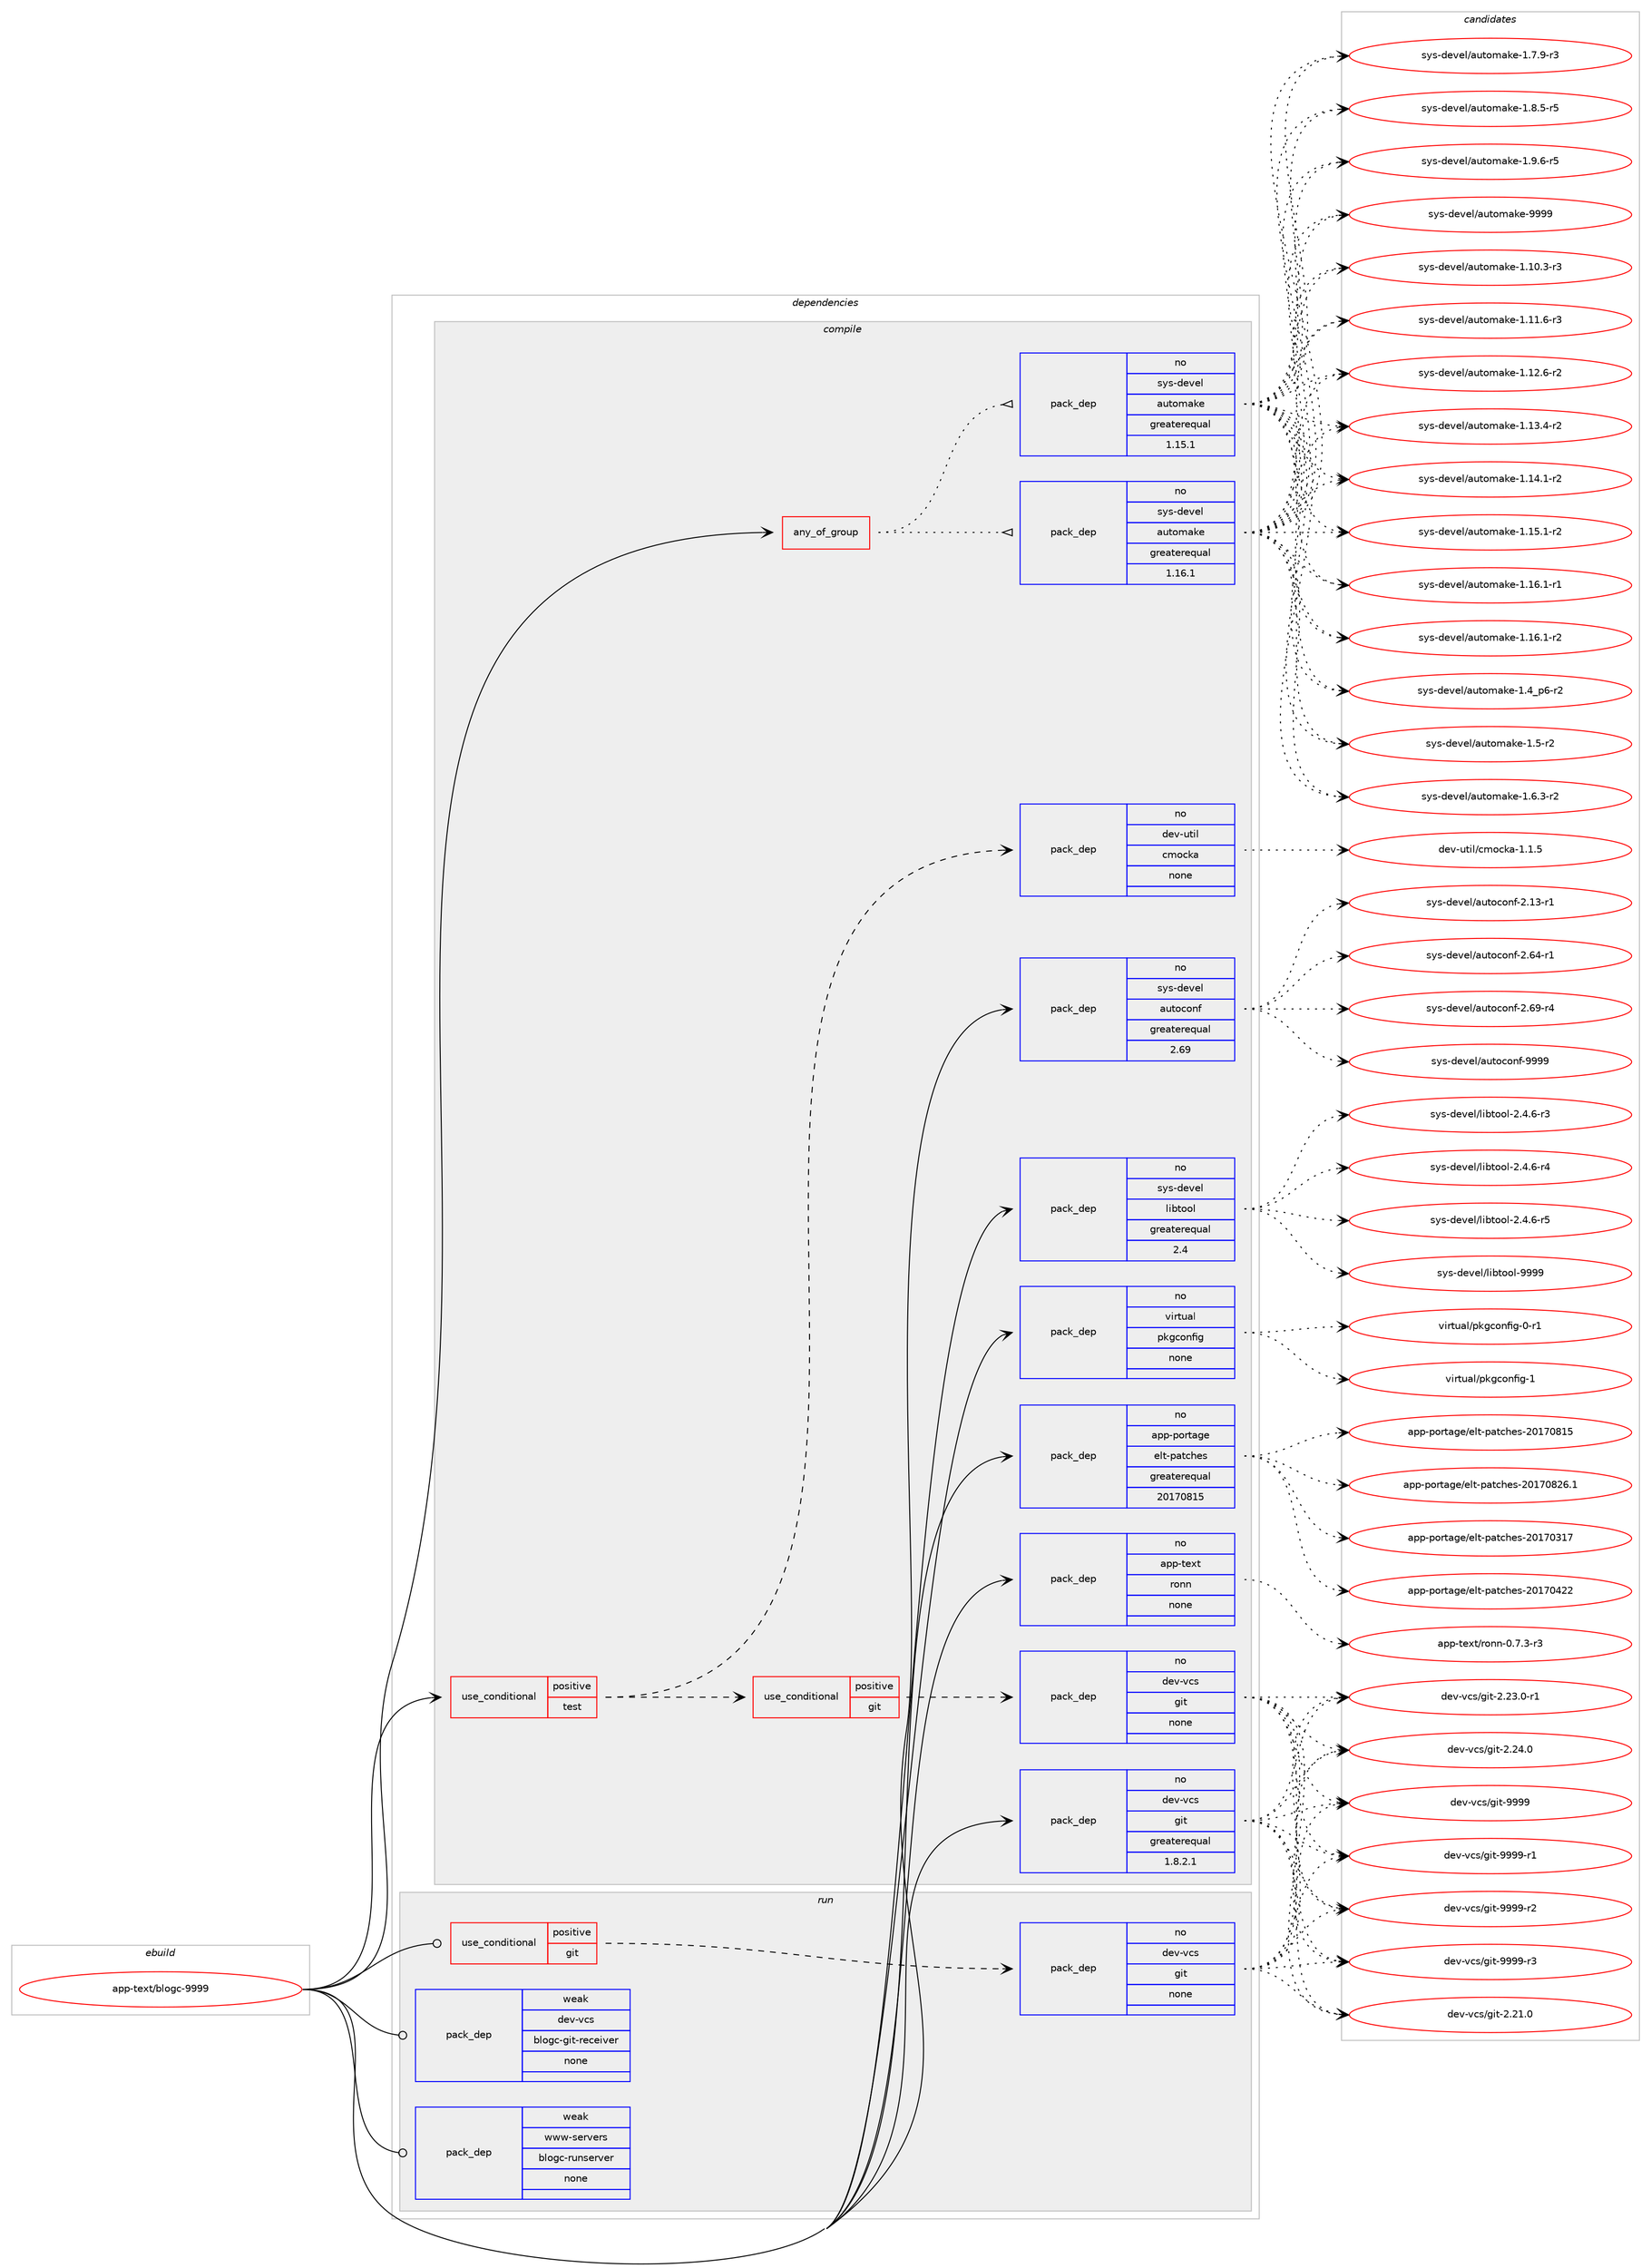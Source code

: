 digraph prolog {

# *************
# Graph options
# *************

newrank=true;
concentrate=true;
compound=true;
graph [rankdir=LR,fontname=Helvetica,fontsize=10,ranksep=1.5];#, ranksep=2.5, nodesep=0.2];
edge  [arrowhead=vee];
node  [fontname=Helvetica,fontsize=10];

# **********
# The ebuild
# **********

subgraph cluster_leftcol {
color=gray;
rank=same;
label=<<i>ebuild</i>>;
id [label="app-text/blogc-9999", color=red, width=4, href="../app-text/blogc-9999.svg"];
}

# ****************
# The dependencies
# ****************

subgraph cluster_midcol {
color=gray;
label=<<i>dependencies</i>>;
subgraph cluster_compile {
fillcolor="#eeeeee";
style=filled;
label=<<i>compile</i>>;
subgraph any8849 {
dependency507608 [label=<<TABLE BORDER="0" CELLBORDER="1" CELLSPACING="0" CELLPADDING="4"><TR><TD CELLPADDING="10">any_of_group</TD></TR></TABLE>>, shape=none, color=red];subgraph pack377253 {
dependency507609 [label=<<TABLE BORDER="0" CELLBORDER="1" CELLSPACING="0" CELLPADDING="4" WIDTH="220"><TR><TD ROWSPAN="6" CELLPADDING="30">pack_dep</TD></TR><TR><TD WIDTH="110">no</TD></TR><TR><TD>sys-devel</TD></TR><TR><TD>automake</TD></TR><TR><TD>greaterequal</TD></TR><TR><TD>1.16.1</TD></TR></TABLE>>, shape=none, color=blue];
}
dependency507608:e -> dependency507609:w [weight=20,style="dotted",arrowhead="oinv"];
subgraph pack377254 {
dependency507610 [label=<<TABLE BORDER="0" CELLBORDER="1" CELLSPACING="0" CELLPADDING="4" WIDTH="220"><TR><TD ROWSPAN="6" CELLPADDING="30">pack_dep</TD></TR><TR><TD WIDTH="110">no</TD></TR><TR><TD>sys-devel</TD></TR><TR><TD>automake</TD></TR><TR><TD>greaterequal</TD></TR><TR><TD>1.15.1</TD></TR></TABLE>>, shape=none, color=blue];
}
dependency507608:e -> dependency507610:w [weight=20,style="dotted",arrowhead="oinv"];
}
id:e -> dependency507608:w [weight=20,style="solid",arrowhead="vee"];
subgraph cond121182 {
dependency507611 [label=<<TABLE BORDER="0" CELLBORDER="1" CELLSPACING="0" CELLPADDING="4"><TR><TD ROWSPAN="3" CELLPADDING="10">use_conditional</TD></TR><TR><TD>positive</TD></TR><TR><TD>test</TD></TR></TABLE>>, shape=none, color=red];
subgraph cond121183 {
dependency507612 [label=<<TABLE BORDER="0" CELLBORDER="1" CELLSPACING="0" CELLPADDING="4"><TR><TD ROWSPAN="3" CELLPADDING="10">use_conditional</TD></TR><TR><TD>positive</TD></TR><TR><TD>git</TD></TR></TABLE>>, shape=none, color=red];
subgraph pack377255 {
dependency507613 [label=<<TABLE BORDER="0" CELLBORDER="1" CELLSPACING="0" CELLPADDING="4" WIDTH="220"><TR><TD ROWSPAN="6" CELLPADDING="30">pack_dep</TD></TR><TR><TD WIDTH="110">no</TD></TR><TR><TD>dev-vcs</TD></TR><TR><TD>git</TD></TR><TR><TD>none</TD></TR><TR><TD></TD></TR></TABLE>>, shape=none, color=blue];
}
dependency507612:e -> dependency507613:w [weight=20,style="dashed",arrowhead="vee"];
}
dependency507611:e -> dependency507612:w [weight=20,style="dashed",arrowhead="vee"];
subgraph pack377256 {
dependency507614 [label=<<TABLE BORDER="0" CELLBORDER="1" CELLSPACING="0" CELLPADDING="4" WIDTH="220"><TR><TD ROWSPAN="6" CELLPADDING="30">pack_dep</TD></TR><TR><TD WIDTH="110">no</TD></TR><TR><TD>dev-util</TD></TR><TR><TD>cmocka</TD></TR><TR><TD>none</TD></TR><TR><TD></TD></TR></TABLE>>, shape=none, color=blue];
}
dependency507611:e -> dependency507614:w [weight=20,style="dashed",arrowhead="vee"];
}
id:e -> dependency507611:w [weight=20,style="solid",arrowhead="vee"];
subgraph pack377257 {
dependency507615 [label=<<TABLE BORDER="0" CELLBORDER="1" CELLSPACING="0" CELLPADDING="4" WIDTH="220"><TR><TD ROWSPAN="6" CELLPADDING="30">pack_dep</TD></TR><TR><TD WIDTH="110">no</TD></TR><TR><TD>app-portage</TD></TR><TR><TD>elt-patches</TD></TR><TR><TD>greaterequal</TD></TR><TR><TD>20170815</TD></TR></TABLE>>, shape=none, color=blue];
}
id:e -> dependency507615:w [weight=20,style="solid",arrowhead="vee"];
subgraph pack377258 {
dependency507616 [label=<<TABLE BORDER="0" CELLBORDER="1" CELLSPACING="0" CELLPADDING="4" WIDTH="220"><TR><TD ROWSPAN="6" CELLPADDING="30">pack_dep</TD></TR><TR><TD WIDTH="110">no</TD></TR><TR><TD>app-text</TD></TR><TR><TD>ronn</TD></TR><TR><TD>none</TD></TR><TR><TD></TD></TR></TABLE>>, shape=none, color=blue];
}
id:e -> dependency507616:w [weight=20,style="solid",arrowhead="vee"];
subgraph pack377259 {
dependency507617 [label=<<TABLE BORDER="0" CELLBORDER="1" CELLSPACING="0" CELLPADDING="4" WIDTH="220"><TR><TD ROWSPAN="6" CELLPADDING="30">pack_dep</TD></TR><TR><TD WIDTH="110">no</TD></TR><TR><TD>dev-vcs</TD></TR><TR><TD>git</TD></TR><TR><TD>greaterequal</TD></TR><TR><TD>1.8.2.1</TD></TR></TABLE>>, shape=none, color=blue];
}
id:e -> dependency507617:w [weight=20,style="solid",arrowhead="vee"];
subgraph pack377260 {
dependency507618 [label=<<TABLE BORDER="0" CELLBORDER="1" CELLSPACING="0" CELLPADDING="4" WIDTH="220"><TR><TD ROWSPAN="6" CELLPADDING="30">pack_dep</TD></TR><TR><TD WIDTH="110">no</TD></TR><TR><TD>sys-devel</TD></TR><TR><TD>autoconf</TD></TR><TR><TD>greaterequal</TD></TR><TR><TD>2.69</TD></TR></TABLE>>, shape=none, color=blue];
}
id:e -> dependency507618:w [weight=20,style="solid",arrowhead="vee"];
subgraph pack377261 {
dependency507619 [label=<<TABLE BORDER="0" CELLBORDER="1" CELLSPACING="0" CELLPADDING="4" WIDTH="220"><TR><TD ROWSPAN="6" CELLPADDING="30">pack_dep</TD></TR><TR><TD WIDTH="110">no</TD></TR><TR><TD>sys-devel</TD></TR><TR><TD>libtool</TD></TR><TR><TD>greaterequal</TD></TR><TR><TD>2.4</TD></TR></TABLE>>, shape=none, color=blue];
}
id:e -> dependency507619:w [weight=20,style="solid",arrowhead="vee"];
subgraph pack377262 {
dependency507620 [label=<<TABLE BORDER="0" CELLBORDER="1" CELLSPACING="0" CELLPADDING="4" WIDTH="220"><TR><TD ROWSPAN="6" CELLPADDING="30">pack_dep</TD></TR><TR><TD WIDTH="110">no</TD></TR><TR><TD>virtual</TD></TR><TR><TD>pkgconfig</TD></TR><TR><TD>none</TD></TR><TR><TD></TD></TR></TABLE>>, shape=none, color=blue];
}
id:e -> dependency507620:w [weight=20,style="solid",arrowhead="vee"];
}
subgraph cluster_compileandrun {
fillcolor="#eeeeee";
style=filled;
label=<<i>compile and run</i>>;
}
subgraph cluster_run {
fillcolor="#eeeeee";
style=filled;
label=<<i>run</i>>;
subgraph cond121184 {
dependency507621 [label=<<TABLE BORDER="0" CELLBORDER="1" CELLSPACING="0" CELLPADDING="4"><TR><TD ROWSPAN="3" CELLPADDING="10">use_conditional</TD></TR><TR><TD>positive</TD></TR><TR><TD>git</TD></TR></TABLE>>, shape=none, color=red];
subgraph pack377263 {
dependency507622 [label=<<TABLE BORDER="0" CELLBORDER="1" CELLSPACING="0" CELLPADDING="4" WIDTH="220"><TR><TD ROWSPAN="6" CELLPADDING="30">pack_dep</TD></TR><TR><TD WIDTH="110">no</TD></TR><TR><TD>dev-vcs</TD></TR><TR><TD>git</TD></TR><TR><TD>none</TD></TR><TR><TD></TD></TR></TABLE>>, shape=none, color=blue];
}
dependency507621:e -> dependency507622:w [weight=20,style="dashed",arrowhead="vee"];
}
id:e -> dependency507621:w [weight=20,style="solid",arrowhead="odot"];
subgraph pack377264 {
dependency507623 [label=<<TABLE BORDER="0" CELLBORDER="1" CELLSPACING="0" CELLPADDING="4" WIDTH="220"><TR><TD ROWSPAN="6" CELLPADDING="30">pack_dep</TD></TR><TR><TD WIDTH="110">weak</TD></TR><TR><TD>dev-vcs</TD></TR><TR><TD>blogc-git-receiver</TD></TR><TR><TD>none</TD></TR><TR><TD></TD></TR></TABLE>>, shape=none, color=blue];
}
id:e -> dependency507623:w [weight=20,style="solid",arrowhead="odot"];
subgraph pack377265 {
dependency507624 [label=<<TABLE BORDER="0" CELLBORDER="1" CELLSPACING="0" CELLPADDING="4" WIDTH="220"><TR><TD ROWSPAN="6" CELLPADDING="30">pack_dep</TD></TR><TR><TD WIDTH="110">weak</TD></TR><TR><TD>www-servers</TD></TR><TR><TD>blogc-runserver</TD></TR><TR><TD>none</TD></TR><TR><TD></TD></TR></TABLE>>, shape=none, color=blue];
}
id:e -> dependency507624:w [weight=20,style="solid",arrowhead="odot"];
}
}

# **************
# The candidates
# **************

subgraph cluster_choices {
rank=same;
color=gray;
label=<<i>candidates</i>>;

subgraph choice377253 {
color=black;
nodesep=1;
choice11512111545100101118101108479711711611110997107101454946494846514511451 [label="sys-devel/automake-1.10.3-r3", color=red, width=4,href="../sys-devel/automake-1.10.3-r3.svg"];
choice11512111545100101118101108479711711611110997107101454946494946544511451 [label="sys-devel/automake-1.11.6-r3", color=red, width=4,href="../sys-devel/automake-1.11.6-r3.svg"];
choice11512111545100101118101108479711711611110997107101454946495046544511450 [label="sys-devel/automake-1.12.6-r2", color=red, width=4,href="../sys-devel/automake-1.12.6-r2.svg"];
choice11512111545100101118101108479711711611110997107101454946495146524511450 [label="sys-devel/automake-1.13.4-r2", color=red, width=4,href="../sys-devel/automake-1.13.4-r2.svg"];
choice11512111545100101118101108479711711611110997107101454946495246494511450 [label="sys-devel/automake-1.14.1-r2", color=red, width=4,href="../sys-devel/automake-1.14.1-r2.svg"];
choice11512111545100101118101108479711711611110997107101454946495346494511450 [label="sys-devel/automake-1.15.1-r2", color=red, width=4,href="../sys-devel/automake-1.15.1-r2.svg"];
choice11512111545100101118101108479711711611110997107101454946495446494511449 [label="sys-devel/automake-1.16.1-r1", color=red, width=4,href="../sys-devel/automake-1.16.1-r1.svg"];
choice11512111545100101118101108479711711611110997107101454946495446494511450 [label="sys-devel/automake-1.16.1-r2", color=red, width=4,href="../sys-devel/automake-1.16.1-r2.svg"];
choice115121115451001011181011084797117116111109971071014549465295112544511450 [label="sys-devel/automake-1.4_p6-r2", color=red, width=4,href="../sys-devel/automake-1.4_p6-r2.svg"];
choice11512111545100101118101108479711711611110997107101454946534511450 [label="sys-devel/automake-1.5-r2", color=red, width=4,href="../sys-devel/automake-1.5-r2.svg"];
choice115121115451001011181011084797117116111109971071014549465446514511450 [label="sys-devel/automake-1.6.3-r2", color=red, width=4,href="../sys-devel/automake-1.6.3-r2.svg"];
choice115121115451001011181011084797117116111109971071014549465546574511451 [label="sys-devel/automake-1.7.9-r3", color=red, width=4,href="../sys-devel/automake-1.7.9-r3.svg"];
choice115121115451001011181011084797117116111109971071014549465646534511453 [label="sys-devel/automake-1.8.5-r5", color=red, width=4,href="../sys-devel/automake-1.8.5-r5.svg"];
choice115121115451001011181011084797117116111109971071014549465746544511453 [label="sys-devel/automake-1.9.6-r5", color=red, width=4,href="../sys-devel/automake-1.9.6-r5.svg"];
choice115121115451001011181011084797117116111109971071014557575757 [label="sys-devel/automake-9999", color=red, width=4,href="../sys-devel/automake-9999.svg"];
dependency507609:e -> choice11512111545100101118101108479711711611110997107101454946494846514511451:w [style=dotted,weight="100"];
dependency507609:e -> choice11512111545100101118101108479711711611110997107101454946494946544511451:w [style=dotted,weight="100"];
dependency507609:e -> choice11512111545100101118101108479711711611110997107101454946495046544511450:w [style=dotted,weight="100"];
dependency507609:e -> choice11512111545100101118101108479711711611110997107101454946495146524511450:w [style=dotted,weight="100"];
dependency507609:e -> choice11512111545100101118101108479711711611110997107101454946495246494511450:w [style=dotted,weight="100"];
dependency507609:e -> choice11512111545100101118101108479711711611110997107101454946495346494511450:w [style=dotted,weight="100"];
dependency507609:e -> choice11512111545100101118101108479711711611110997107101454946495446494511449:w [style=dotted,weight="100"];
dependency507609:e -> choice11512111545100101118101108479711711611110997107101454946495446494511450:w [style=dotted,weight="100"];
dependency507609:e -> choice115121115451001011181011084797117116111109971071014549465295112544511450:w [style=dotted,weight="100"];
dependency507609:e -> choice11512111545100101118101108479711711611110997107101454946534511450:w [style=dotted,weight="100"];
dependency507609:e -> choice115121115451001011181011084797117116111109971071014549465446514511450:w [style=dotted,weight="100"];
dependency507609:e -> choice115121115451001011181011084797117116111109971071014549465546574511451:w [style=dotted,weight="100"];
dependency507609:e -> choice115121115451001011181011084797117116111109971071014549465646534511453:w [style=dotted,weight="100"];
dependency507609:e -> choice115121115451001011181011084797117116111109971071014549465746544511453:w [style=dotted,weight="100"];
dependency507609:e -> choice115121115451001011181011084797117116111109971071014557575757:w [style=dotted,weight="100"];
}
subgraph choice377254 {
color=black;
nodesep=1;
choice11512111545100101118101108479711711611110997107101454946494846514511451 [label="sys-devel/automake-1.10.3-r3", color=red, width=4,href="../sys-devel/automake-1.10.3-r3.svg"];
choice11512111545100101118101108479711711611110997107101454946494946544511451 [label="sys-devel/automake-1.11.6-r3", color=red, width=4,href="../sys-devel/automake-1.11.6-r3.svg"];
choice11512111545100101118101108479711711611110997107101454946495046544511450 [label="sys-devel/automake-1.12.6-r2", color=red, width=4,href="../sys-devel/automake-1.12.6-r2.svg"];
choice11512111545100101118101108479711711611110997107101454946495146524511450 [label="sys-devel/automake-1.13.4-r2", color=red, width=4,href="../sys-devel/automake-1.13.4-r2.svg"];
choice11512111545100101118101108479711711611110997107101454946495246494511450 [label="sys-devel/automake-1.14.1-r2", color=red, width=4,href="../sys-devel/automake-1.14.1-r2.svg"];
choice11512111545100101118101108479711711611110997107101454946495346494511450 [label="sys-devel/automake-1.15.1-r2", color=red, width=4,href="../sys-devel/automake-1.15.1-r2.svg"];
choice11512111545100101118101108479711711611110997107101454946495446494511449 [label="sys-devel/automake-1.16.1-r1", color=red, width=4,href="../sys-devel/automake-1.16.1-r1.svg"];
choice11512111545100101118101108479711711611110997107101454946495446494511450 [label="sys-devel/automake-1.16.1-r2", color=red, width=4,href="../sys-devel/automake-1.16.1-r2.svg"];
choice115121115451001011181011084797117116111109971071014549465295112544511450 [label="sys-devel/automake-1.4_p6-r2", color=red, width=4,href="../sys-devel/automake-1.4_p6-r2.svg"];
choice11512111545100101118101108479711711611110997107101454946534511450 [label="sys-devel/automake-1.5-r2", color=red, width=4,href="../sys-devel/automake-1.5-r2.svg"];
choice115121115451001011181011084797117116111109971071014549465446514511450 [label="sys-devel/automake-1.6.3-r2", color=red, width=4,href="../sys-devel/automake-1.6.3-r2.svg"];
choice115121115451001011181011084797117116111109971071014549465546574511451 [label="sys-devel/automake-1.7.9-r3", color=red, width=4,href="../sys-devel/automake-1.7.9-r3.svg"];
choice115121115451001011181011084797117116111109971071014549465646534511453 [label="sys-devel/automake-1.8.5-r5", color=red, width=4,href="../sys-devel/automake-1.8.5-r5.svg"];
choice115121115451001011181011084797117116111109971071014549465746544511453 [label="sys-devel/automake-1.9.6-r5", color=red, width=4,href="../sys-devel/automake-1.9.6-r5.svg"];
choice115121115451001011181011084797117116111109971071014557575757 [label="sys-devel/automake-9999", color=red, width=4,href="../sys-devel/automake-9999.svg"];
dependency507610:e -> choice11512111545100101118101108479711711611110997107101454946494846514511451:w [style=dotted,weight="100"];
dependency507610:e -> choice11512111545100101118101108479711711611110997107101454946494946544511451:w [style=dotted,weight="100"];
dependency507610:e -> choice11512111545100101118101108479711711611110997107101454946495046544511450:w [style=dotted,weight="100"];
dependency507610:e -> choice11512111545100101118101108479711711611110997107101454946495146524511450:w [style=dotted,weight="100"];
dependency507610:e -> choice11512111545100101118101108479711711611110997107101454946495246494511450:w [style=dotted,weight="100"];
dependency507610:e -> choice11512111545100101118101108479711711611110997107101454946495346494511450:w [style=dotted,weight="100"];
dependency507610:e -> choice11512111545100101118101108479711711611110997107101454946495446494511449:w [style=dotted,weight="100"];
dependency507610:e -> choice11512111545100101118101108479711711611110997107101454946495446494511450:w [style=dotted,weight="100"];
dependency507610:e -> choice115121115451001011181011084797117116111109971071014549465295112544511450:w [style=dotted,weight="100"];
dependency507610:e -> choice11512111545100101118101108479711711611110997107101454946534511450:w [style=dotted,weight="100"];
dependency507610:e -> choice115121115451001011181011084797117116111109971071014549465446514511450:w [style=dotted,weight="100"];
dependency507610:e -> choice115121115451001011181011084797117116111109971071014549465546574511451:w [style=dotted,weight="100"];
dependency507610:e -> choice115121115451001011181011084797117116111109971071014549465646534511453:w [style=dotted,weight="100"];
dependency507610:e -> choice115121115451001011181011084797117116111109971071014549465746544511453:w [style=dotted,weight="100"];
dependency507610:e -> choice115121115451001011181011084797117116111109971071014557575757:w [style=dotted,weight="100"];
}
subgraph choice377255 {
color=black;
nodesep=1;
choice10010111845118991154710310511645504650494648 [label="dev-vcs/git-2.21.0", color=red, width=4,href="../dev-vcs/git-2.21.0.svg"];
choice100101118451189911547103105116455046505146484511449 [label="dev-vcs/git-2.23.0-r1", color=red, width=4,href="../dev-vcs/git-2.23.0-r1.svg"];
choice10010111845118991154710310511645504650524648 [label="dev-vcs/git-2.24.0", color=red, width=4,href="../dev-vcs/git-2.24.0.svg"];
choice1001011184511899115471031051164557575757 [label="dev-vcs/git-9999", color=red, width=4,href="../dev-vcs/git-9999.svg"];
choice10010111845118991154710310511645575757574511449 [label="dev-vcs/git-9999-r1", color=red, width=4,href="../dev-vcs/git-9999-r1.svg"];
choice10010111845118991154710310511645575757574511450 [label="dev-vcs/git-9999-r2", color=red, width=4,href="../dev-vcs/git-9999-r2.svg"];
choice10010111845118991154710310511645575757574511451 [label="dev-vcs/git-9999-r3", color=red, width=4,href="../dev-vcs/git-9999-r3.svg"];
dependency507613:e -> choice10010111845118991154710310511645504650494648:w [style=dotted,weight="100"];
dependency507613:e -> choice100101118451189911547103105116455046505146484511449:w [style=dotted,weight="100"];
dependency507613:e -> choice10010111845118991154710310511645504650524648:w [style=dotted,weight="100"];
dependency507613:e -> choice1001011184511899115471031051164557575757:w [style=dotted,weight="100"];
dependency507613:e -> choice10010111845118991154710310511645575757574511449:w [style=dotted,weight="100"];
dependency507613:e -> choice10010111845118991154710310511645575757574511450:w [style=dotted,weight="100"];
dependency507613:e -> choice10010111845118991154710310511645575757574511451:w [style=dotted,weight="100"];
}
subgraph choice377256 {
color=black;
nodesep=1;
choice1001011184511711610510847991091119910797454946494653 [label="dev-util/cmocka-1.1.5", color=red, width=4,href="../dev-util/cmocka-1.1.5.svg"];
dependency507614:e -> choice1001011184511711610510847991091119910797454946494653:w [style=dotted,weight="100"];
}
subgraph choice377257 {
color=black;
nodesep=1;
choice97112112451121111141169710310147101108116451129711699104101115455048495548514955 [label="app-portage/elt-patches-20170317", color=red, width=4,href="../app-portage/elt-patches-20170317.svg"];
choice97112112451121111141169710310147101108116451129711699104101115455048495548525050 [label="app-portage/elt-patches-20170422", color=red, width=4,href="../app-portage/elt-patches-20170422.svg"];
choice97112112451121111141169710310147101108116451129711699104101115455048495548564953 [label="app-portage/elt-patches-20170815", color=red, width=4,href="../app-portage/elt-patches-20170815.svg"];
choice971121124511211111411697103101471011081164511297116991041011154550484955485650544649 [label="app-portage/elt-patches-20170826.1", color=red, width=4,href="../app-portage/elt-patches-20170826.1.svg"];
dependency507615:e -> choice97112112451121111141169710310147101108116451129711699104101115455048495548514955:w [style=dotted,weight="100"];
dependency507615:e -> choice97112112451121111141169710310147101108116451129711699104101115455048495548525050:w [style=dotted,weight="100"];
dependency507615:e -> choice97112112451121111141169710310147101108116451129711699104101115455048495548564953:w [style=dotted,weight="100"];
dependency507615:e -> choice971121124511211111411697103101471011081164511297116991041011154550484955485650544649:w [style=dotted,weight="100"];
}
subgraph choice377258 {
color=black;
nodesep=1;
choice9711211245116101120116471141111101104548465546514511451 [label="app-text/ronn-0.7.3-r3", color=red, width=4,href="../app-text/ronn-0.7.3-r3.svg"];
dependency507616:e -> choice9711211245116101120116471141111101104548465546514511451:w [style=dotted,weight="100"];
}
subgraph choice377259 {
color=black;
nodesep=1;
choice10010111845118991154710310511645504650494648 [label="dev-vcs/git-2.21.0", color=red, width=4,href="../dev-vcs/git-2.21.0.svg"];
choice100101118451189911547103105116455046505146484511449 [label="dev-vcs/git-2.23.0-r1", color=red, width=4,href="../dev-vcs/git-2.23.0-r1.svg"];
choice10010111845118991154710310511645504650524648 [label="dev-vcs/git-2.24.0", color=red, width=4,href="../dev-vcs/git-2.24.0.svg"];
choice1001011184511899115471031051164557575757 [label="dev-vcs/git-9999", color=red, width=4,href="../dev-vcs/git-9999.svg"];
choice10010111845118991154710310511645575757574511449 [label="dev-vcs/git-9999-r1", color=red, width=4,href="../dev-vcs/git-9999-r1.svg"];
choice10010111845118991154710310511645575757574511450 [label="dev-vcs/git-9999-r2", color=red, width=4,href="../dev-vcs/git-9999-r2.svg"];
choice10010111845118991154710310511645575757574511451 [label="dev-vcs/git-9999-r3", color=red, width=4,href="../dev-vcs/git-9999-r3.svg"];
dependency507617:e -> choice10010111845118991154710310511645504650494648:w [style=dotted,weight="100"];
dependency507617:e -> choice100101118451189911547103105116455046505146484511449:w [style=dotted,weight="100"];
dependency507617:e -> choice10010111845118991154710310511645504650524648:w [style=dotted,weight="100"];
dependency507617:e -> choice1001011184511899115471031051164557575757:w [style=dotted,weight="100"];
dependency507617:e -> choice10010111845118991154710310511645575757574511449:w [style=dotted,weight="100"];
dependency507617:e -> choice10010111845118991154710310511645575757574511450:w [style=dotted,weight="100"];
dependency507617:e -> choice10010111845118991154710310511645575757574511451:w [style=dotted,weight="100"];
}
subgraph choice377260 {
color=black;
nodesep=1;
choice1151211154510010111810110847971171161119911111010245504649514511449 [label="sys-devel/autoconf-2.13-r1", color=red, width=4,href="../sys-devel/autoconf-2.13-r1.svg"];
choice1151211154510010111810110847971171161119911111010245504654524511449 [label="sys-devel/autoconf-2.64-r1", color=red, width=4,href="../sys-devel/autoconf-2.64-r1.svg"];
choice1151211154510010111810110847971171161119911111010245504654574511452 [label="sys-devel/autoconf-2.69-r4", color=red, width=4,href="../sys-devel/autoconf-2.69-r4.svg"];
choice115121115451001011181011084797117116111991111101024557575757 [label="sys-devel/autoconf-9999", color=red, width=4,href="../sys-devel/autoconf-9999.svg"];
dependency507618:e -> choice1151211154510010111810110847971171161119911111010245504649514511449:w [style=dotted,weight="100"];
dependency507618:e -> choice1151211154510010111810110847971171161119911111010245504654524511449:w [style=dotted,weight="100"];
dependency507618:e -> choice1151211154510010111810110847971171161119911111010245504654574511452:w [style=dotted,weight="100"];
dependency507618:e -> choice115121115451001011181011084797117116111991111101024557575757:w [style=dotted,weight="100"];
}
subgraph choice377261 {
color=black;
nodesep=1;
choice1151211154510010111810110847108105981161111111084550465246544511451 [label="sys-devel/libtool-2.4.6-r3", color=red, width=4,href="../sys-devel/libtool-2.4.6-r3.svg"];
choice1151211154510010111810110847108105981161111111084550465246544511452 [label="sys-devel/libtool-2.4.6-r4", color=red, width=4,href="../sys-devel/libtool-2.4.6-r4.svg"];
choice1151211154510010111810110847108105981161111111084550465246544511453 [label="sys-devel/libtool-2.4.6-r5", color=red, width=4,href="../sys-devel/libtool-2.4.6-r5.svg"];
choice1151211154510010111810110847108105981161111111084557575757 [label="sys-devel/libtool-9999", color=red, width=4,href="../sys-devel/libtool-9999.svg"];
dependency507619:e -> choice1151211154510010111810110847108105981161111111084550465246544511451:w [style=dotted,weight="100"];
dependency507619:e -> choice1151211154510010111810110847108105981161111111084550465246544511452:w [style=dotted,weight="100"];
dependency507619:e -> choice1151211154510010111810110847108105981161111111084550465246544511453:w [style=dotted,weight="100"];
dependency507619:e -> choice1151211154510010111810110847108105981161111111084557575757:w [style=dotted,weight="100"];
}
subgraph choice377262 {
color=black;
nodesep=1;
choice11810511411611797108471121071039911111010210510345484511449 [label="virtual/pkgconfig-0-r1", color=red, width=4,href="../virtual/pkgconfig-0-r1.svg"];
choice1181051141161179710847112107103991111101021051034549 [label="virtual/pkgconfig-1", color=red, width=4,href="../virtual/pkgconfig-1.svg"];
dependency507620:e -> choice11810511411611797108471121071039911111010210510345484511449:w [style=dotted,weight="100"];
dependency507620:e -> choice1181051141161179710847112107103991111101021051034549:w [style=dotted,weight="100"];
}
subgraph choice377263 {
color=black;
nodesep=1;
choice10010111845118991154710310511645504650494648 [label="dev-vcs/git-2.21.0", color=red, width=4,href="../dev-vcs/git-2.21.0.svg"];
choice100101118451189911547103105116455046505146484511449 [label="dev-vcs/git-2.23.0-r1", color=red, width=4,href="../dev-vcs/git-2.23.0-r1.svg"];
choice10010111845118991154710310511645504650524648 [label="dev-vcs/git-2.24.0", color=red, width=4,href="../dev-vcs/git-2.24.0.svg"];
choice1001011184511899115471031051164557575757 [label="dev-vcs/git-9999", color=red, width=4,href="../dev-vcs/git-9999.svg"];
choice10010111845118991154710310511645575757574511449 [label="dev-vcs/git-9999-r1", color=red, width=4,href="../dev-vcs/git-9999-r1.svg"];
choice10010111845118991154710310511645575757574511450 [label="dev-vcs/git-9999-r2", color=red, width=4,href="../dev-vcs/git-9999-r2.svg"];
choice10010111845118991154710310511645575757574511451 [label="dev-vcs/git-9999-r3", color=red, width=4,href="../dev-vcs/git-9999-r3.svg"];
dependency507622:e -> choice10010111845118991154710310511645504650494648:w [style=dotted,weight="100"];
dependency507622:e -> choice100101118451189911547103105116455046505146484511449:w [style=dotted,weight="100"];
dependency507622:e -> choice10010111845118991154710310511645504650524648:w [style=dotted,weight="100"];
dependency507622:e -> choice1001011184511899115471031051164557575757:w [style=dotted,weight="100"];
dependency507622:e -> choice10010111845118991154710310511645575757574511449:w [style=dotted,weight="100"];
dependency507622:e -> choice10010111845118991154710310511645575757574511450:w [style=dotted,weight="100"];
dependency507622:e -> choice10010111845118991154710310511645575757574511451:w [style=dotted,weight="100"];
}
subgraph choice377264 {
color=black;
nodesep=1;
}
subgraph choice377265 {
color=black;
nodesep=1;
}
}

}
